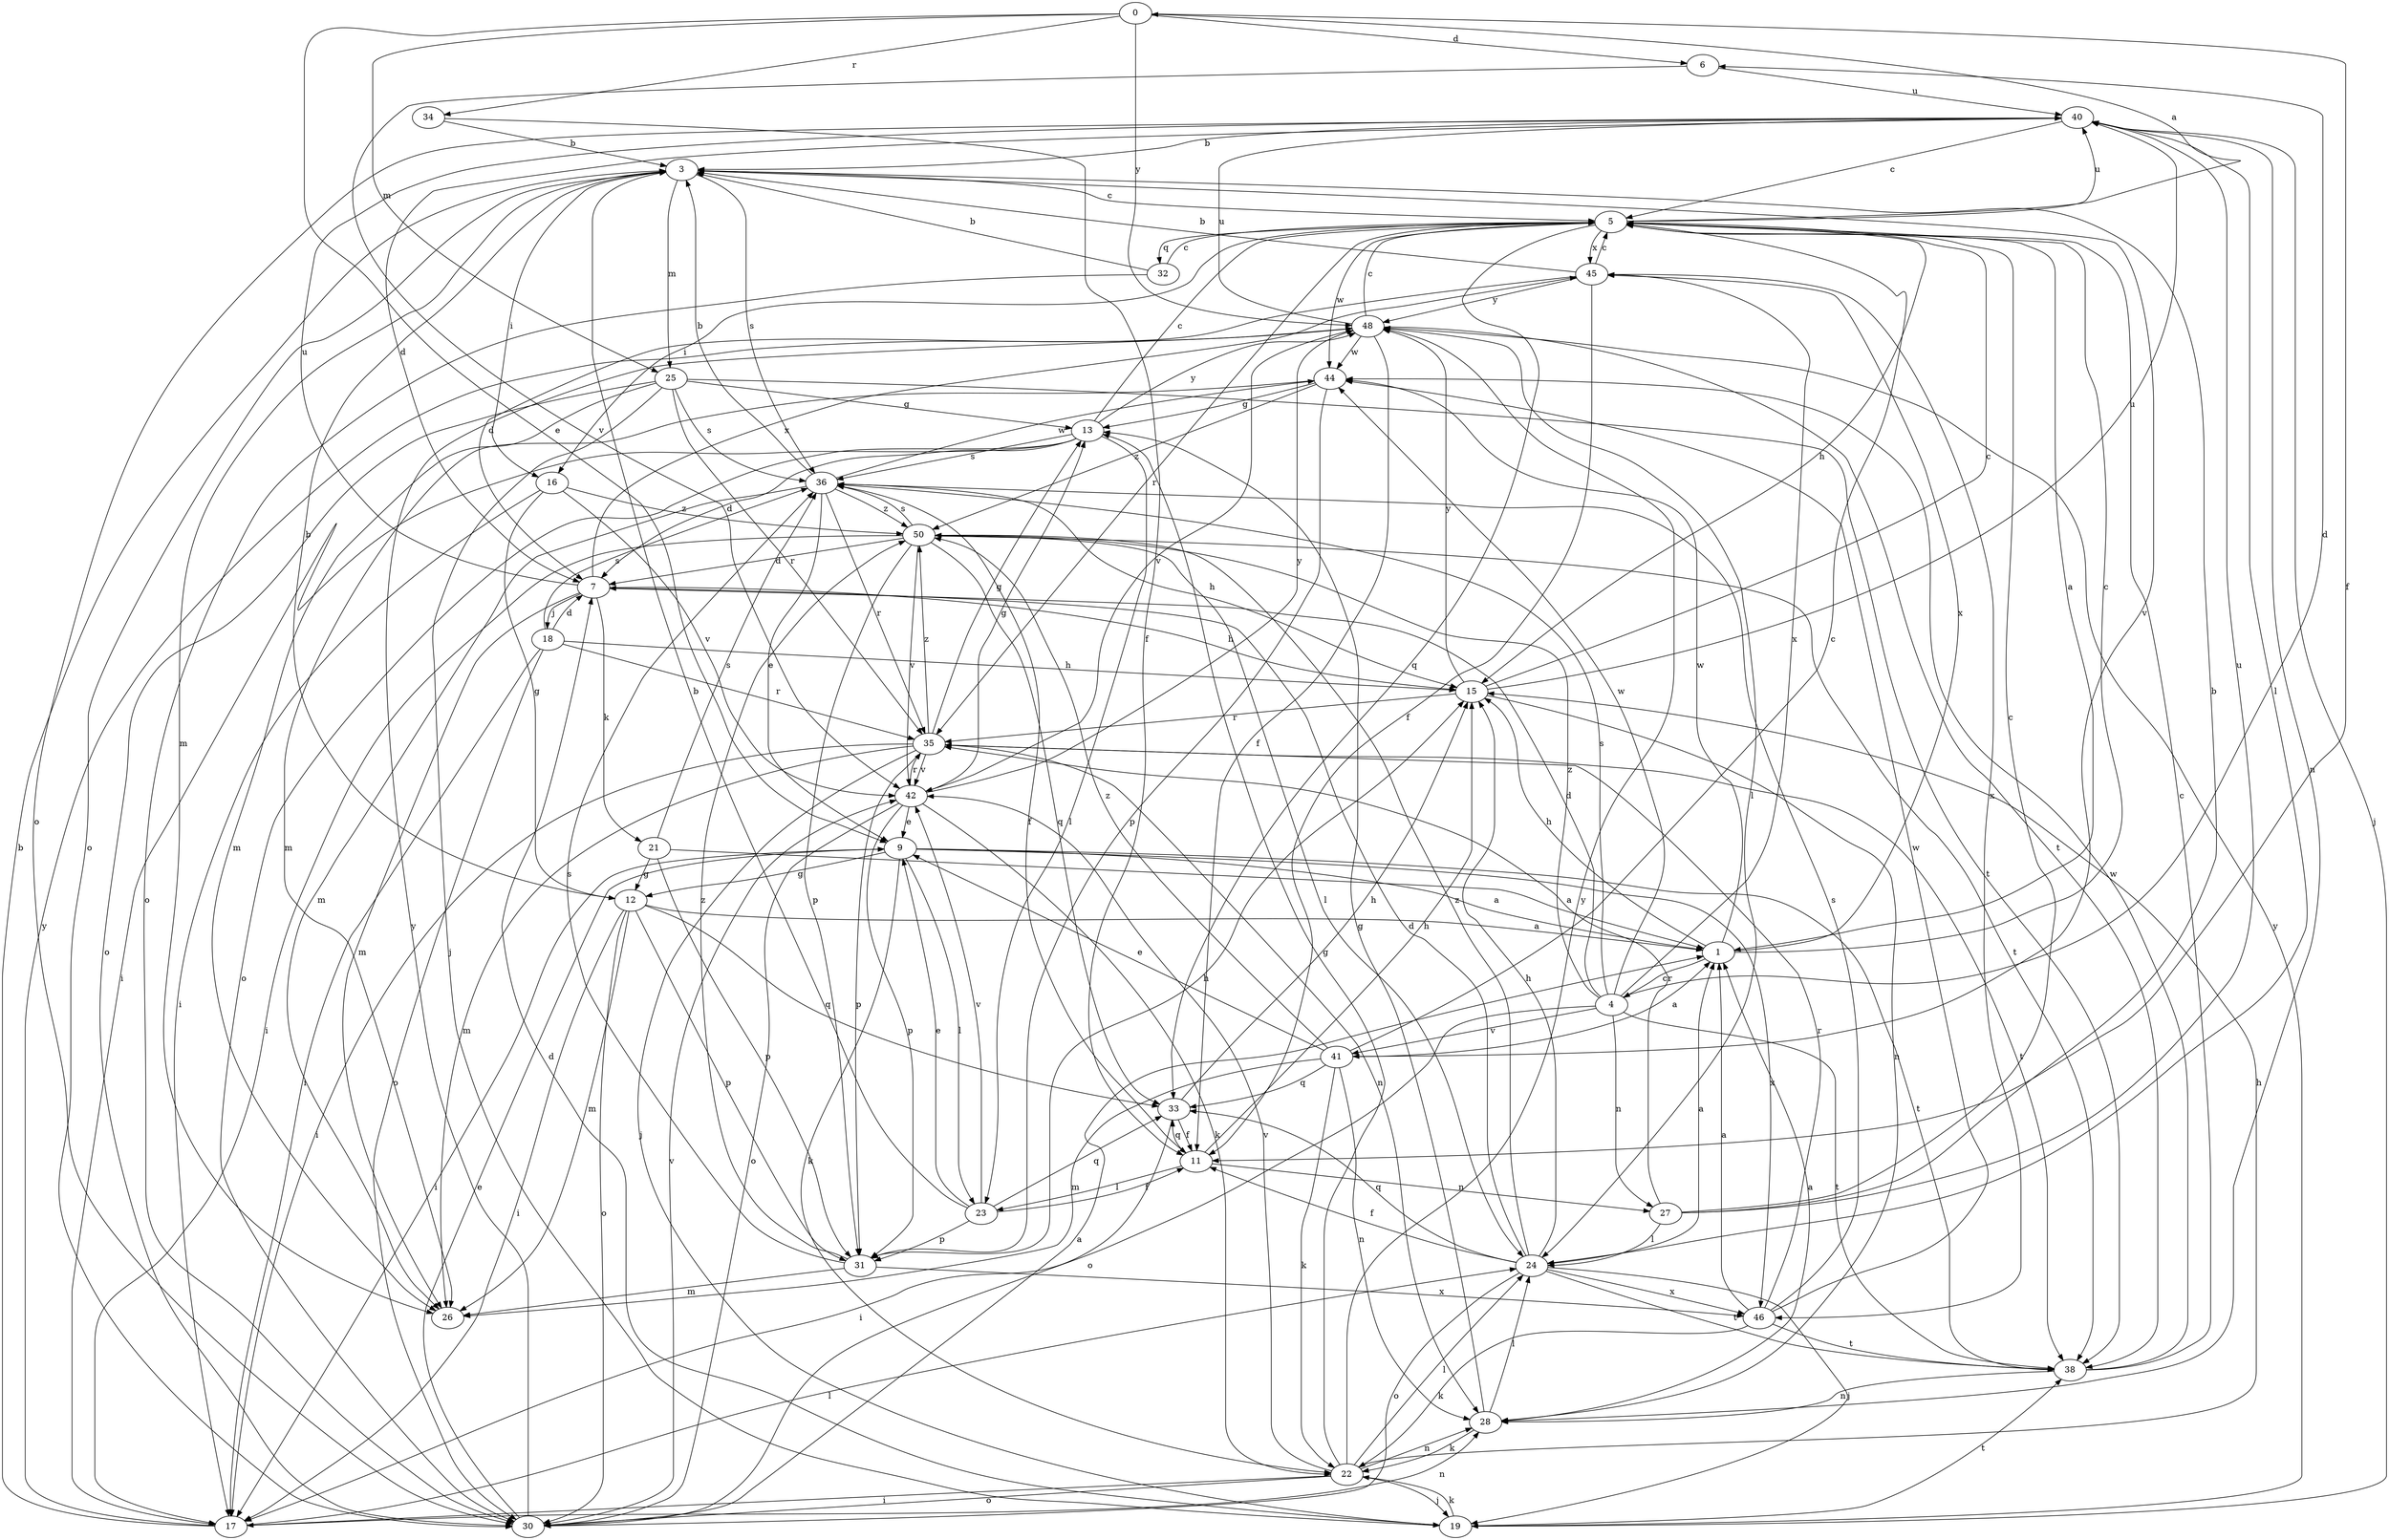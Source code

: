 strict digraph  {
0;
1;
3;
4;
5;
6;
7;
9;
11;
12;
13;
15;
16;
17;
18;
19;
21;
22;
23;
24;
25;
26;
27;
28;
30;
31;
32;
33;
34;
35;
36;
38;
40;
41;
42;
44;
45;
46;
48;
50;
0 -> 6  [label=d];
0 -> 9  [label=e];
0 -> 11  [label=f];
0 -> 25  [label=m];
0 -> 34  [label=r];
0 -> 48  [label=y];
1 -> 4  [label=c];
1 -> 5  [label=c];
1 -> 15  [label=h];
1 -> 44  [label=w];
1 -> 45  [label=x];
3 -> 5  [label=c];
3 -> 16  [label=i];
3 -> 25  [label=m];
3 -> 26  [label=m];
3 -> 30  [label=o];
3 -> 36  [label=s];
3 -> 41  [label=v];
4 -> 6  [label=d];
4 -> 7  [label=d];
4 -> 27  [label=n];
4 -> 30  [label=o];
4 -> 36  [label=s];
4 -> 38  [label=t];
4 -> 41  [label=v];
4 -> 44  [label=w];
4 -> 45  [label=x];
4 -> 50  [label=z];
5 -> 0  [label=a];
5 -> 1  [label=a];
5 -> 15  [label=h];
5 -> 16  [label=i];
5 -> 32  [label=q];
5 -> 33  [label=q];
5 -> 35  [label=r];
5 -> 40  [label=u];
5 -> 44  [label=w];
5 -> 45  [label=x];
6 -> 40  [label=u];
6 -> 42  [label=v];
7 -> 15  [label=h];
7 -> 18  [label=j];
7 -> 21  [label=k];
7 -> 26  [label=m];
7 -> 40  [label=u];
7 -> 45  [label=x];
9 -> 1  [label=a];
9 -> 12  [label=g];
9 -> 17  [label=i];
9 -> 22  [label=k];
9 -> 23  [label=l];
9 -> 38  [label=t];
9 -> 46  [label=x];
11 -> 15  [label=h];
11 -> 23  [label=l];
11 -> 27  [label=n];
11 -> 33  [label=q];
12 -> 1  [label=a];
12 -> 3  [label=b];
12 -> 17  [label=i];
12 -> 26  [label=m];
12 -> 30  [label=o];
12 -> 31  [label=p];
12 -> 33  [label=q];
13 -> 5  [label=c];
13 -> 7  [label=d];
13 -> 17  [label=i];
13 -> 23  [label=l];
13 -> 30  [label=o];
13 -> 36  [label=s];
13 -> 48  [label=y];
15 -> 5  [label=c];
15 -> 28  [label=n];
15 -> 35  [label=r];
15 -> 40  [label=u];
15 -> 48  [label=y];
16 -> 12  [label=g];
16 -> 17  [label=i];
16 -> 42  [label=v];
16 -> 50  [label=z];
17 -> 3  [label=b];
17 -> 24  [label=l];
17 -> 28  [label=n];
17 -> 48  [label=y];
18 -> 7  [label=d];
18 -> 15  [label=h];
18 -> 17  [label=i];
18 -> 30  [label=o];
18 -> 35  [label=r];
18 -> 36  [label=s];
19 -> 7  [label=d];
19 -> 22  [label=k];
19 -> 38  [label=t];
19 -> 48  [label=y];
21 -> 1  [label=a];
21 -> 12  [label=g];
21 -> 31  [label=p];
21 -> 36  [label=s];
22 -> 13  [label=g];
22 -> 15  [label=h];
22 -> 17  [label=i];
22 -> 19  [label=j];
22 -> 24  [label=l];
22 -> 28  [label=n];
22 -> 30  [label=o];
22 -> 42  [label=v];
22 -> 48  [label=y];
23 -> 3  [label=b];
23 -> 9  [label=e];
23 -> 11  [label=f];
23 -> 31  [label=p];
23 -> 33  [label=q];
23 -> 42  [label=v];
24 -> 1  [label=a];
24 -> 7  [label=d];
24 -> 11  [label=f];
24 -> 15  [label=h];
24 -> 19  [label=j];
24 -> 30  [label=o];
24 -> 33  [label=q];
24 -> 38  [label=t];
24 -> 46  [label=x];
24 -> 50  [label=z];
25 -> 13  [label=g];
25 -> 19  [label=j];
25 -> 26  [label=m];
25 -> 30  [label=o];
25 -> 35  [label=r];
25 -> 36  [label=s];
25 -> 38  [label=t];
27 -> 3  [label=b];
27 -> 5  [label=c];
27 -> 24  [label=l];
27 -> 35  [label=r];
27 -> 40  [label=u];
28 -> 1  [label=a];
28 -> 13  [label=g];
28 -> 22  [label=k];
28 -> 24  [label=l];
30 -> 1  [label=a];
30 -> 9  [label=e];
30 -> 42  [label=v];
30 -> 48  [label=y];
31 -> 15  [label=h];
31 -> 26  [label=m];
31 -> 36  [label=s];
31 -> 46  [label=x];
31 -> 50  [label=z];
32 -> 3  [label=b];
32 -> 5  [label=c];
32 -> 30  [label=o];
33 -> 11  [label=f];
33 -> 15  [label=h];
33 -> 17  [label=i];
34 -> 3  [label=b];
34 -> 11  [label=f];
35 -> 13  [label=g];
35 -> 17  [label=i];
35 -> 19  [label=j];
35 -> 26  [label=m];
35 -> 28  [label=n];
35 -> 31  [label=p];
35 -> 38  [label=t];
35 -> 42  [label=v];
35 -> 50  [label=z];
36 -> 3  [label=b];
36 -> 9  [label=e];
36 -> 11  [label=f];
36 -> 15  [label=h];
36 -> 26  [label=m];
36 -> 35  [label=r];
36 -> 44  [label=w];
36 -> 50  [label=z];
38 -> 5  [label=c];
38 -> 28  [label=n];
38 -> 44  [label=w];
40 -> 3  [label=b];
40 -> 5  [label=c];
40 -> 7  [label=d];
40 -> 19  [label=j];
40 -> 24  [label=l];
40 -> 28  [label=n];
40 -> 30  [label=o];
41 -> 1  [label=a];
41 -> 5  [label=c];
41 -> 9  [label=e];
41 -> 22  [label=k];
41 -> 26  [label=m];
41 -> 28  [label=n];
41 -> 33  [label=q];
41 -> 50  [label=z];
42 -> 9  [label=e];
42 -> 13  [label=g];
42 -> 22  [label=k];
42 -> 30  [label=o];
42 -> 31  [label=p];
42 -> 35  [label=r];
42 -> 48  [label=y];
44 -> 13  [label=g];
44 -> 26  [label=m];
44 -> 31  [label=p];
44 -> 50  [label=z];
45 -> 3  [label=b];
45 -> 5  [label=c];
45 -> 7  [label=d];
45 -> 11  [label=f];
45 -> 46  [label=x];
45 -> 48  [label=y];
46 -> 1  [label=a];
46 -> 22  [label=k];
46 -> 35  [label=r];
46 -> 36  [label=s];
46 -> 38  [label=t];
46 -> 44  [label=w];
48 -> 5  [label=c];
48 -> 11  [label=f];
48 -> 24  [label=l];
48 -> 38  [label=t];
48 -> 40  [label=u];
48 -> 42  [label=v];
48 -> 44  [label=w];
50 -> 7  [label=d];
50 -> 17  [label=i];
50 -> 24  [label=l];
50 -> 31  [label=p];
50 -> 33  [label=q];
50 -> 36  [label=s];
50 -> 38  [label=t];
50 -> 42  [label=v];
}
